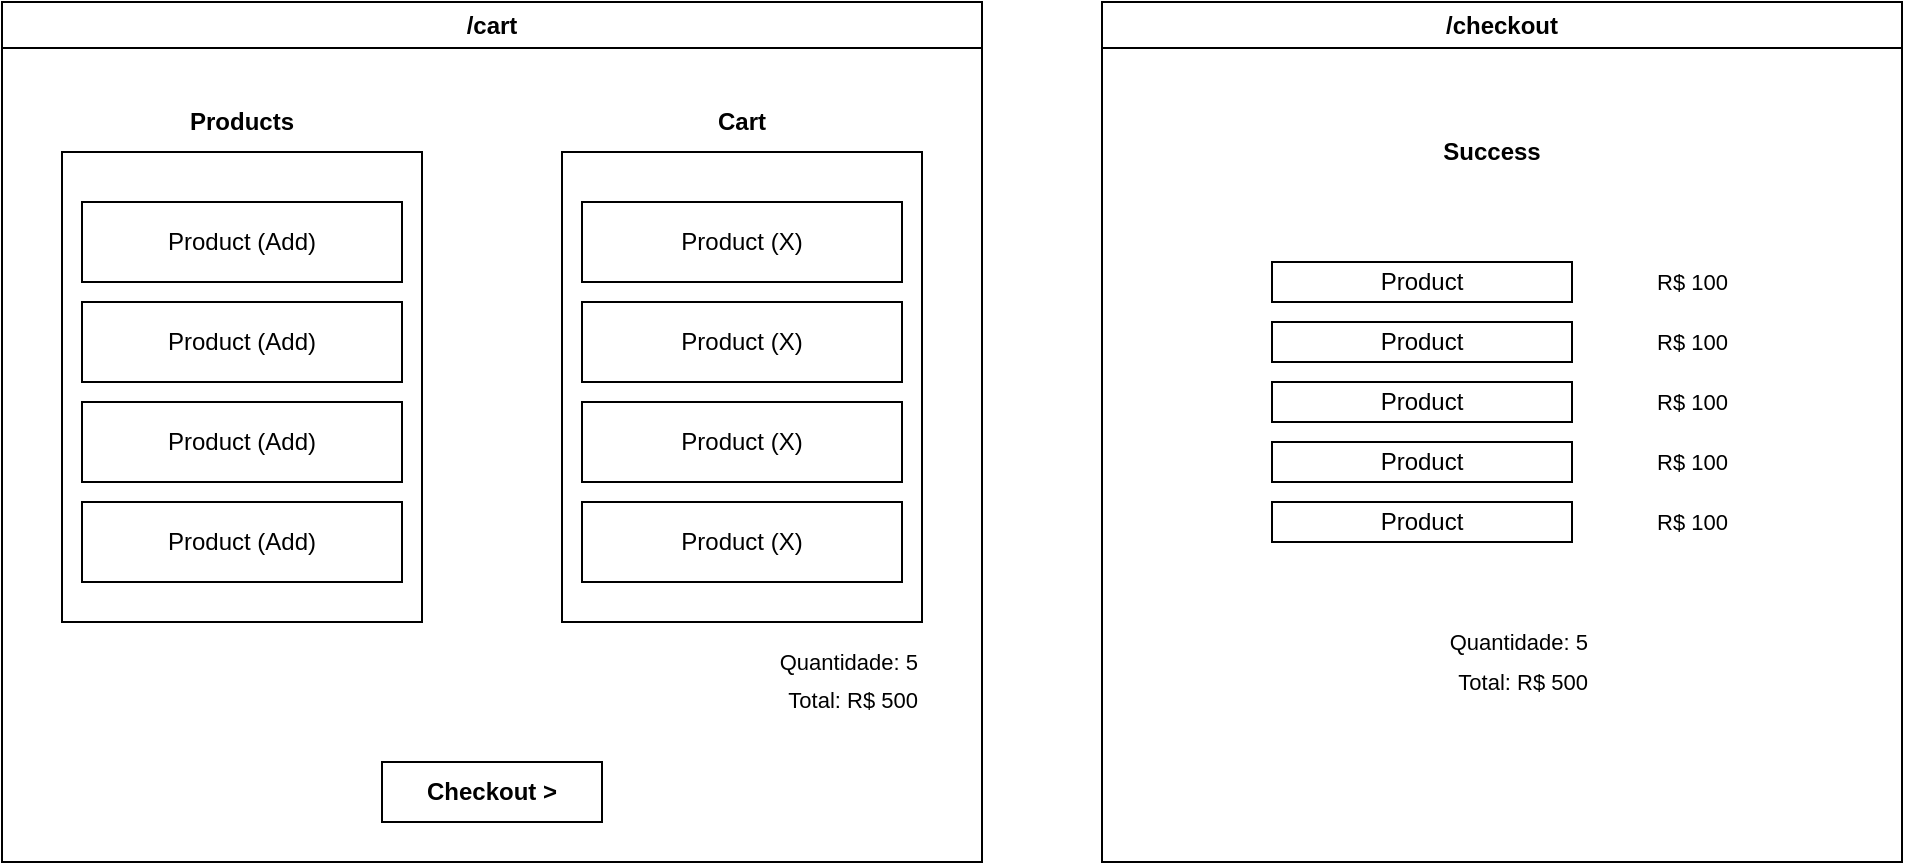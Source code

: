 <mxfile version="20.7.4" type="github">
  <diagram id="1uUw1sB9m5TOLJv5wmlf" name="Página-15">
    <mxGraphModel dx="1195" dy="673" grid="1" gridSize="10" guides="1" tooltips="1" connect="1" arrows="1" fold="1" page="1" pageScale="1" pageWidth="3300" pageHeight="4681" math="0" shadow="0">
      <root>
        <mxCell id="0" />
        <mxCell id="1" parent="0" />
        <mxCell id="BZ29k6tNaCJDp42kZZlS-4" value="/cart" style="swimlane;whiteSpace=wrap;html=1;" parent="1" vertex="1">
          <mxGeometry x="260" y="170" width="490" height="430" as="geometry">
            <mxRectangle x="200" y="70" width="70" height="30" as="alternateBounds" />
          </mxGeometry>
        </mxCell>
        <mxCell id="BZ29k6tNaCJDp42kZZlS-2" value="" style="rounded=0;whiteSpace=wrap;html=1;" parent="BZ29k6tNaCJDp42kZZlS-4" vertex="1">
          <mxGeometry x="280" y="75" width="180" height="235" as="geometry" />
        </mxCell>
        <mxCell id="BZ29k6tNaCJDp42kZZlS-1" value="" style="rounded=0;whiteSpace=wrap;html=1;" parent="BZ29k6tNaCJDp42kZZlS-4" vertex="1">
          <mxGeometry x="30" y="75" width="180" height="235" as="geometry" />
        </mxCell>
        <mxCell id="BZ29k6tNaCJDp42kZZlS-10" value="Product (X)" style="rounded=0;whiteSpace=wrap;html=1;" parent="BZ29k6tNaCJDp42kZZlS-4" vertex="1">
          <mxGeometry x="290" y="100" width="160" height="40" as="geometry" />
        </mxCell>
        <mxCell id="BZ29k6tNaCJDp42kZZlS-9" value="Product (Add)" style="rounded=0;whiteSpace=wrap;html=1;" parent="BZ29k6tNaCJDp42kZZlS-4" vertex="1">
          <mxGeometry x="40" y="100" width="160" height="40" as="geometry" />
        </mxCell>
        <mxCell id="BZ29k6tNaCJDp42kZZlS-11" value="Product (Add)" style="rounded=0;whiteSpace=wrap;html=1;" parent="BZ29k6tNaCJDp42kZZlS-4" vertex="1">
          <mxGeometry x="40" y="150" width="160" height="40" as="geometry" />
        </mxCell>
        <mxCell id="BZ29k6tNaCJDp42kZZlS-12" value="Product (Add)" style="rounded=0;whiteSpace=wrap;html=1;" parent="BZ29k6tNaCJDp42kZZlS-4" vertex="1">
          <mxGeometry x="40" y="200" width="160" height="40" as="geometry" />
        </mxCell>
        <mxCell id="BZ29k6tNaCJDp42kZZlS-13" value="Product (Add)" style="rounded=0;whiteSpace=wrap;html=1;" parent="BZ29k6tNaCJDp42kZZlS-4" vertex="1">
          <mxGeometry x="40" y="250" width="160" height="40" as="geometry" />
        </mxCell>
        <mxCell id="BZ29k6tNaCJDp42kZZlS-14" value="Product (X)" style="rounded=0;whiteSpace=wrap;html=1;" parent="BZ29k6tNaCJDp42kZZlS-4" vertex="1">
          <mxGeometry x="290" y="150" width="160" height="40" as="geometry" />
        </mxCell>
        <mxCell id="BZ29k6tNaCJDp42kZZlS-15" value="Product (X)" style="rounded=0;whiteSpace=wrap;html=1;" parent="BZ29k6tNaCJDp42kZZlS-4" vertex="1">
          <mxGeometry x="290" y="200" width="160" height="40" as="geometry" />
        </mxCell>
        <mxCell id="BZ29k6tNaCJDp42kZZlS-16" value="Product (X)" style="rounded=0;whiteSpace=wrap;html=1;" parent="BZ29k6tNaCJDp42kZZlS-4" vertex="1">
          <mxGeometry x="290" y="250" width="160" height="40" as="geometry" />
        </mxCell>
        <mxCell id="BZ29k6tNaCJDp42kZZlS-17" value="Products" style="text;html=1;strokeColor=none;fillColor=none;align=center;verticalAlign=middle;whiteSpace=wrap;rounded=0;fontStyle=1" parent="BZ29k6tNaCJDp42kZZlS-4" vertex="1">
          <mxGeometry x="75" y="45" width="90" height="30" as="geometry" />
        </mxCell>
        <mxCell id="BZ29k6tNaCJDp42kZZlS-18" value="Cart" style="text;html=1;strokeColor=none;fillColor=none;align=center;verticalAlign=middle;whiteSpace=wrap;rounded=0;fontStyle=1" parent="BZ29k6tNaCJDp42kZZlS-4" vertex="1">
          <mxGeometry x="330" y="45" width="80" height="30" as="geometry" />
        </mxCell>
        <mxCell id="BZ29k6tNaCJDp42kZZlS-19" value="Quantidade: 5" style="text;html=1;strokeColor=none;fillColor=none;align=right;verticalAlign=middle;whiteSpace=wrap;rounded=0;fontSize=11;" parent="BZ29k6tNaCJDp42kZZlS-4" vertex="1">
          <mxGeometry x="340" y="320" width="120" height="20" as="geometry" />
        </mxCell>
        <mxCell id="BZ29k6tNaCJDp42kZZlS-20" value="Checkout &amp;gt;" style="rounded=0;whiteSpace=wrap;html=1;fontStyle=1" parent="BZ29k6tNaCJDp42kZZlS-4" vertex="1">
          <mxGeometry x="190" y="380" width="110" height="30" as="geometry" />
        </mxCell>
        <mxCell id="BZ29k6tNaCJDp42kZZlS-22" value="Total: R$ 500" style="text;html=1;strokeColor=none;fillColor=none;align=right;verticalAlign=middle;whiteSpace=wrap;rounded=0;fontSize=11;" parent="BZ29k6tNaCJDp42kZZlS-4" vertex="1">
          <mxGeometry x="340" y="339" width="120" height="20" as="geometry" />
        </mxCell>
        <mxCell id="BZ29k6tNaCJDp42kZZlS-23" value="/checkout" style="swimlane;whiteSpace=wrap;html=1;" parent="1" vertex="1">
          <mxGeometry x="810" y="170" width="400" height="430" as="geometry">
            <mxRectangle x="200" y="70" width="70" height="30" as="alternateBounds" />
          </mxGeometry>
        </mxCell>
        <mxCell id="BZ29k6tNaCJDp42kZZlS-27" value="Product" style="rounded=0;whiteSpace=wrap;html=1;" parent="BZ29k6tNaCJDp42kZZlS-23" vertex="1">
          <mxGeometry x="85" y="130" width="150" height="20" as="geometry" />
        </mxCell>
        <mxCell id="BZ29k6tNaCJDp42kZZlS-36" value="Quantidade: 5" style="text;html=1;strokeColor=none;fillColor=none;align=right;verticalAlign=middle;whiteSpace=wrap;rounded=0;fontSize=11;" parent="BZ29k6tNaCJDp42kZZlS-23" vertex="1">
          <mxGeometry x="125" y="310" width="120" height="20" as="geometry" />
        </mxCell>
        <mxCell id="BZ29k6tNaCJDp42kZZlS-38" value="Total: R$ 500" style="text;html=1;strokeColor=none;fillColor=none;align=right;verticalAlign=middle;whiteSpace=wrap;rounded=0;fontSize=11;" parent="BZ29k6tNaCJDp42kZZlS-23" vertex="1">
          <mxGeometry x="125" y="330" width="120" height="20" as="geometry" />
        </mxCell>
        <mxCell id="BZ29k6tNaCJDp42kZZlS-39" value="R$ 100" style="text;html=1;strokeColor=none;fillColor=none;align=right;verticalAlign=middle;whiteSpace=wrap;rounded=0;fontSize=11;" parent="BZ29k6tNaCJDp42kZZlS-23" vertex="1">
          <mxGeometry x="225" y="130" width="90" height="20" as="geometry" />
        </mxCell>
        <mxCell id="BZ29k6tNaCJDp42kZZlS-41" value="Product" style="rounded=0;whiteSpace=wrap;html=1;" parent="BZ29k6tNaCJDp42kZZlS-23" vertex="1">
          <mxGeometry x="85" y="160" width="150" height="20" as="geometry" />
        </mxCell>
        <mxCell id="BZ29k6tNaCJDp42kZZlS-42" value="R$ 100" style="text;html=1;strokeColor=none;fillColor=none;align=right;verticalAlign=middle;whiteSpace=wrap;rounded=0;fontSize=11;" parent="BZ29k6tNaCJDp42kZZlS-23" vertex="1">
          <mxGeometry x="225" y="160" width="90" height="20" as="geometry" />
        </mxCell>
        <mxCell id="BZ29k6tNaCJDp42kZZlS-43" value="Product" style="rounded=0;whiteSpace=wrap;html=1;" parent="BZ29k6tNaCJDp42kZZlS-23" vertex="1">
          <mxGeometry x="85" y="220" width="150" height="20" as="geometry" />
        </mxCell>
        <mxCell id="BZ29k6tNaCJDp42kZZlS-44" value="R$ 100" style="text;html=1;strokeColor=none;fillColor=none;align=right;verticalAlign=middle;whiteSpace=wrap;rounded=0;fontSize=11;" parent="BZ29k6tNaCJDp42kZZlS-23" vertex="1">
          <mxGeometry x="225" y="220" width="90" height="20" as="geometry" />
        </mxCell>
        <mxCell id="BZ29k6tNaCJDp42kZZlS-45" value="Product" style="rounded=0;whiteSpace=wrap;html=1;" parent="BZ29k6tNaCJDp42kZZlS-23" vertex="1">
          <mxGeometry x="85" y="190" width="150" height="20" as="geometry" />
        </mxCell>
        <mxCell id="BZ29k6tNaCJDp42kZZlS-46" value="R$ 100" style="text;html=1;strokeColor=none;fillColor=none;align=right;verticalAlign=middle;whiteSpace=wrap;rounded=0;fontSize=11;" parent="BZ29k6tNaCJDp42kZZlS-23" vertex="1">
          <mxGeometry x="225" y="190" width="90" height="20" as="geometry" />
        </mxCell>
        <mxCell id="BZ29k6tNaCJDp42kZZlS-47" value="Product" style="rounded=0;whiteSpace=wrap;html=1;" parent="BZ29k6tNaCJDp42kZZlS-23" vertex="1">
          <mxGeometry x="85" y="250" width="150" height="20" as="geometry" />
        </mxCell>
        <mxCell id="BZ29k6tNaCJDp42kZZlS-48" value="R$ 100" style="text;html=1;strokeColor=none;fillColor=none;align=right;verticalAlign=middle;whiteSpace=wrap;rounded=0;fontSize=11;" parent="BZ29k6tNaCJDp42kZZlS-23" vertex="1">
          <mxGeometry x="225" y="250" width="90" height="20" as="geometry" />
        </mxCell>
        <mxCell id="BZ29k6tNaCJDp42kZZlS-51" value="Success" style="text;html=1;strokeColor=none;fillColor=none;align=center;verticalAlign=middle;whiteSpace=wrap;rounded=0;fontStyle=1" parent="BZ29k6tNaCJDp42kZZlS-23" vertex="1">
          <mxGeometry x="155" y="60" width="80" height="30" as="geometry" />
        </mxCell>
      </root>
    </mxGraphModel>
  </diagram>
</mxfile>
